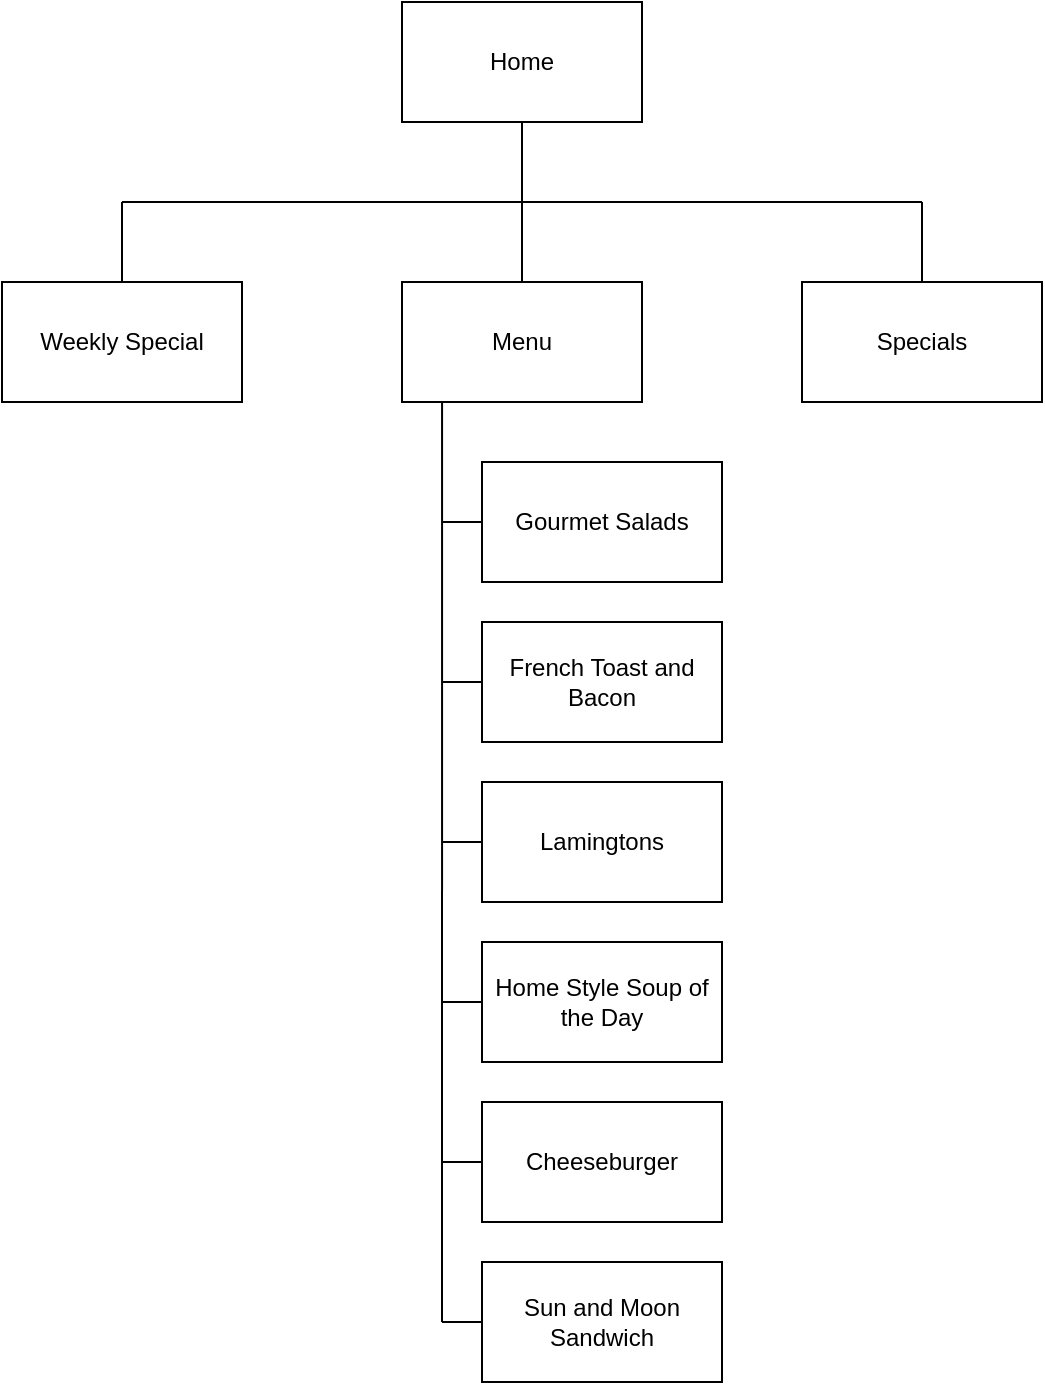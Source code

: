 <mxfile version="14.5.6" type="device"><diagram id="C5RBs43oDa-KdzZeNtuy" name="Page-1"><mxGraphModel dx="782" dy="412" grid="1" gridSize="10" guides="1" tooltips="1" connect="1" arrows="1" fold="1" page="1" pageScale="1" pageWidth="827" pageHeight="1169" math="0" shadow="0"><root><mxCell id="WIyWlLk6GJQsqaUBKTNV-0"/><mxCell id="WIyWlLk6GJQsqaUBKTNV-1" parent="WIyWlLk6GJQsqaUBKTNV-0"/><mxCell id="7hMIAYupJgHtG9pJNR5O-0" value="Home" style="rounded=0;whiteSpace=wrap;html=1;" parent="WIyWlLk6GJQsqaUBKTNV-1" vertex="1"><mxGeometry x="240" y="100" width="120" height="60" as="geometry"/></mxCell><mxCell id="7hMIAYupJgHtG9pJNR5O-1" value="Weekly Special" style="rounded=0;whiteSpace=wrap;html=1;" parent="WIyWlLk6GJQsqaUBKTNV-1" vertex="1"><mxGeometry x="40" y="240" width="120" height="60" as="geometry"/></mxCell><mxCell id="7hMIAYupJgHtG9pJNR5O-2" value="Menu" style="rounded=0;whiteSpace=wrap;html=1;" parent="WIyWlLk6GJQsqaUBKTNV-1" vertex="1"><mxGeometry x="240" y="240" width="120" height="60" as="geometry"/></mxCell><mxCell id="7hMIAYupJgHtG9pJNR5O-5" value="Gourmet Salads" style="rounded=0;whiteSpace=wrap;html=1;" parent="WIyWlLk6GJQsqaUBKTNV-1" vertex="1"><mxGeometry x="280" y="330" width="120" height="60" as="geometry"/></mxCell><mxCell id="7hMIAYupJgHtG9pJNR5O-6" value="Lamingtons" style="rounded=0;whiteSpace=wrap;html=1;" parent="WIyWlLk6GJQsqaUBKTNV-1" vertex="1"><mxGeometry x="280" y="490" width="120" height="60" as="geometry"/></mxCell><mxCell id="7hMIAYupJgHtG9pJNR5O-7" value="French Toast and Bacon" style="rounded=0;whiteSpace=wrap;html=1;" parent="WIyWlLk6GJQsqaUBKTNV-1" vertex="1"><mxGeometry x="280" y="410" width="120" height="60" as="geometry"/></mxCell><mxCell id="7hMIAYupJgHtG9pJNR5O-8" value="Home Style Soup of the Day" style="rounded=0;whiteSpace=wrap;html=1;" parent="WIyWlLk6GJQsqaUBKTNV-1" vertex="1"><mxGeometry x="280" y="570" width="120" height="60" as="geometry"/></mxCell><mxCell id="7hMIAYupJgHtG9pJNR5O-9" value="Cheeseburger" style="rounded=0;whiteSpace=wrap;html=1;" parent="WIyWlLk6GJQsqaUBKTNV-1" vertex="1"><mxGeometry x="280" y="650" width="120" height="60" as="geometry"/></mxCell><mxCell id="7hMIAYupJgHtG9pJNR5O-10" value="Sun and Moon Sandwich" style="rounded=0;whiteSpace=wrap;html=1;" parent="WIyWlLk6GJQsqaUBKTNV-1" vertex="1"><mxGeometry x="280" y="730" width="120" height="60" as="geometry"/></mxCell><mxCell id="7hMIAYupJgHtG9pJNR5O-12" value="" style="endArrow=none;html=1;" parent="WIyWlLk6GJQsqaUBKTNV-1" edge="1"><mxGeometry width="50" height="50" relative="1" as="geometry"><mxPoint x="260" y="360" as="sourcePoint"/><mxPoint x="280" y="360" as="targetPoint"/></mxGeometry></mxCell><mxCell id="7hMIAYupJgHtG9pJNR5O-13" value="" style="endArrow=none;html=1;entryX=0;entryY=0.5;entryDx=0;entryDy=0;" parent="WIyWlLk6GJQsqaUBKTNV-1" target="7hMIAYupJgHtG9pJNR5O-7" edge="1"><mxGeometry width="50" height="50" relative="1" as="geometry"><mxPoint x="260" y="440" as="sourcePoint"/><mxPoint x="240" y="440" as="targetPoint"/></mxGeometry></mxCell><mxCell id="7hMIAYupJgHtG9pJNR5O-15" value="" style="endArrow=none;html=1;exitX=0;exitY=0.5;exitDx=0;exitDy=0;" parent="WIyWlLk6GJQsqaUBKTNV-1" source="7hMIAYupJgHtG9pJNR5O-9" edge="1"><mxGeometry width="50" height="50" relative="1" as="geometry"><mxPoint x="240" y="680" as="sourcePoint"/><mxPoint x="260" y="680" as="targetPoint"/></mxGeometry></mxCell><mxCell id="7hMIAYupJgHtG9pJNR5O-16" value="" style="endArrow=none;html=1;exitX=0;exitY=0.5;exitDx=0;exitDy=0;" parent="WIyWlLk6GJQsqaUBKTNV-1" source="7hMIAYupJgHtG9pJNR5O-8" edge="1"><mxGeometry width="50" height="50" relative="1" as="geometry"><mxPoint x="240" y="600" as="sourcePoint"/><mxPoint x="260" y="600" as="targetPoint"/></mxGeometry></mxCell><mxCell id="7hMIAYupJgHtG9pJNR5O-17" value="" style="endArrow=none;html=1;entryX=0;entryY=0.5;entryDx=0;entryDy=0;" parent="WIyWlLk6GJQsqaUBKTNV-1" target="7hMIAYupJgHtG9pJNR5O-6" edge="1"><mxGeometry width="50" height="50" relative="1" as="geometry"><mxPoint x="260" y="520" as="sourcePoint"/><mxPoint x="240" y="520" as="targetPoint"/></mxGeometry></mxCell><mxCell id="7hMIAYupJgHtG9pJNR5O-19" value="" style="endArrow=none;html=1;exitX=0.167;exitY=1;exitDx=0;exitDy=0;exitPerimeter=0;" parent="WIyWlLk6GJQsqaUBKTNV-1" source="7hMIAYupJgHtG9pJNR5O-2" edge="1"><mxGeometry width="50" height="50" relative="1" as="geometry"><mxPoint x="260" y="310" as="sourcePoint"/><mxPoint x="260" y="760" as="targetPoint"/></mxGeometry></mxCell><mxCell id="7hMIAYupJgHtG9pJNR5O-20" value="" style="endArrow=none;html=1;entryX=0;entryY=0.5;entryDx=0;entryDy=0;" parent="WIyWlLk6GJQsqaUBKTNV-1" target="7hMIAYupJgHtG9pJNR5O-10" edge="1"><mxGeometry width="50" height="50" relative="1" as="geometry"><mxPoint x="260" y="760" as="sourcePoint"/><mxPoint x="300" y="740" as="targetPoint"/></mxGeometry></mxCell><mxCell id="0s0cKYlP1uFec5MsFst8-0" value="Specials" style="rounded=0;whiteSpace=wrap;html=1;" vertex="1" parent="WIyWlLk6GJQsqaUBKTNV-1"><mxGeometry x="440" y="240" width="120" height="60" as="geometry"/></mxCell><mxCell id="0s0cKYlP1uFec5MsFst8-3" value="" style="endArrow=none;html=1;entryX=0.5;entryY=1;entryDx=0;entryDy=0;exitX=0.5;exitY=0;exitDx=0;exitDy=0;" edge="1" parent="WIyWlLk6GJQsqaUBKTNV-1" source="7hMIAYupJgHtG9pJNR5O-2" target="7hMIAYupJgHtG9pJNR5O-0"><mxGeometry width="50" height="50" relative="1" as="geometry"><mxPoint x="300" y="190" as="sourcePoint"/><mxPoint x="430" y="320" as="targetPoint"/></mxGeometry></mxCell><mxCell id="0s0cKYlP1uFec5MsFst8-4" value="" style="endArrow=none;html=1;" edge="1" parent="WIyWlLk6GJQsqaUBKTNV-1"><mxGeometry width="50" height="50" relative="1" as="geometry"><mxPoint x="500" y="200" as="sourcePoint"/><mxPoint x="300" y="200" as="targetPoint"/></mxGeometry></mxCell><mxCell id="0s0cKYlP1uFec5MsFst8-5" value="" style="endArrow=none;html=1;exitX=0.5;exitY=0;exitDx=0;exitDy=0;" edge="1" parent="WIyWlLk6GJQsqaUBKTNV-1" source="0s0cKYlP1uFec5MsFst8-0"><mxGeometry width="50" height="50" relative="1" as="geometry"><mxPoint x="380" y="370" as="sourcePoint"/><mxPoint x="500" y="200" as="targetPoint"/></mxGeometry></mxCell><mxCell id="0s0cKYlP1uFec5MsFst8-6" value="" style="endArrow=none;html=1;entryX=0.5;entryY=0;entryDx=0;entryDy=0;" edge="1" parent="WIyWlLk6GJQsqaUBKTNV-1" target="7hMIAYupJgHtG9pJNR5O-1"><mxGeometry width="50" height="50" relative="1" as="geometry"><mxPoint x="100" y="200" as="sourcePoint"/><mxPoint x="430" y="320" as="targetPoint"/></mxGeometry></mxCell><mxCell id="0s0cKYlP1uFec5MsFst8-7" value="" style="endArrow=none;html=1;" edge="1" parent="WIyWlLk6GJQsqaUBKTNV-1"><mxGeometry width="50" height="50" relative="1" as="geometry"><mxPoint x="300" y="200" as="sourcePoint"/><mxPoint x="100" y="200" as="targetPoint"/></mxGeometry></mxCell></root></mxGraphModel></diagram></mxfile>